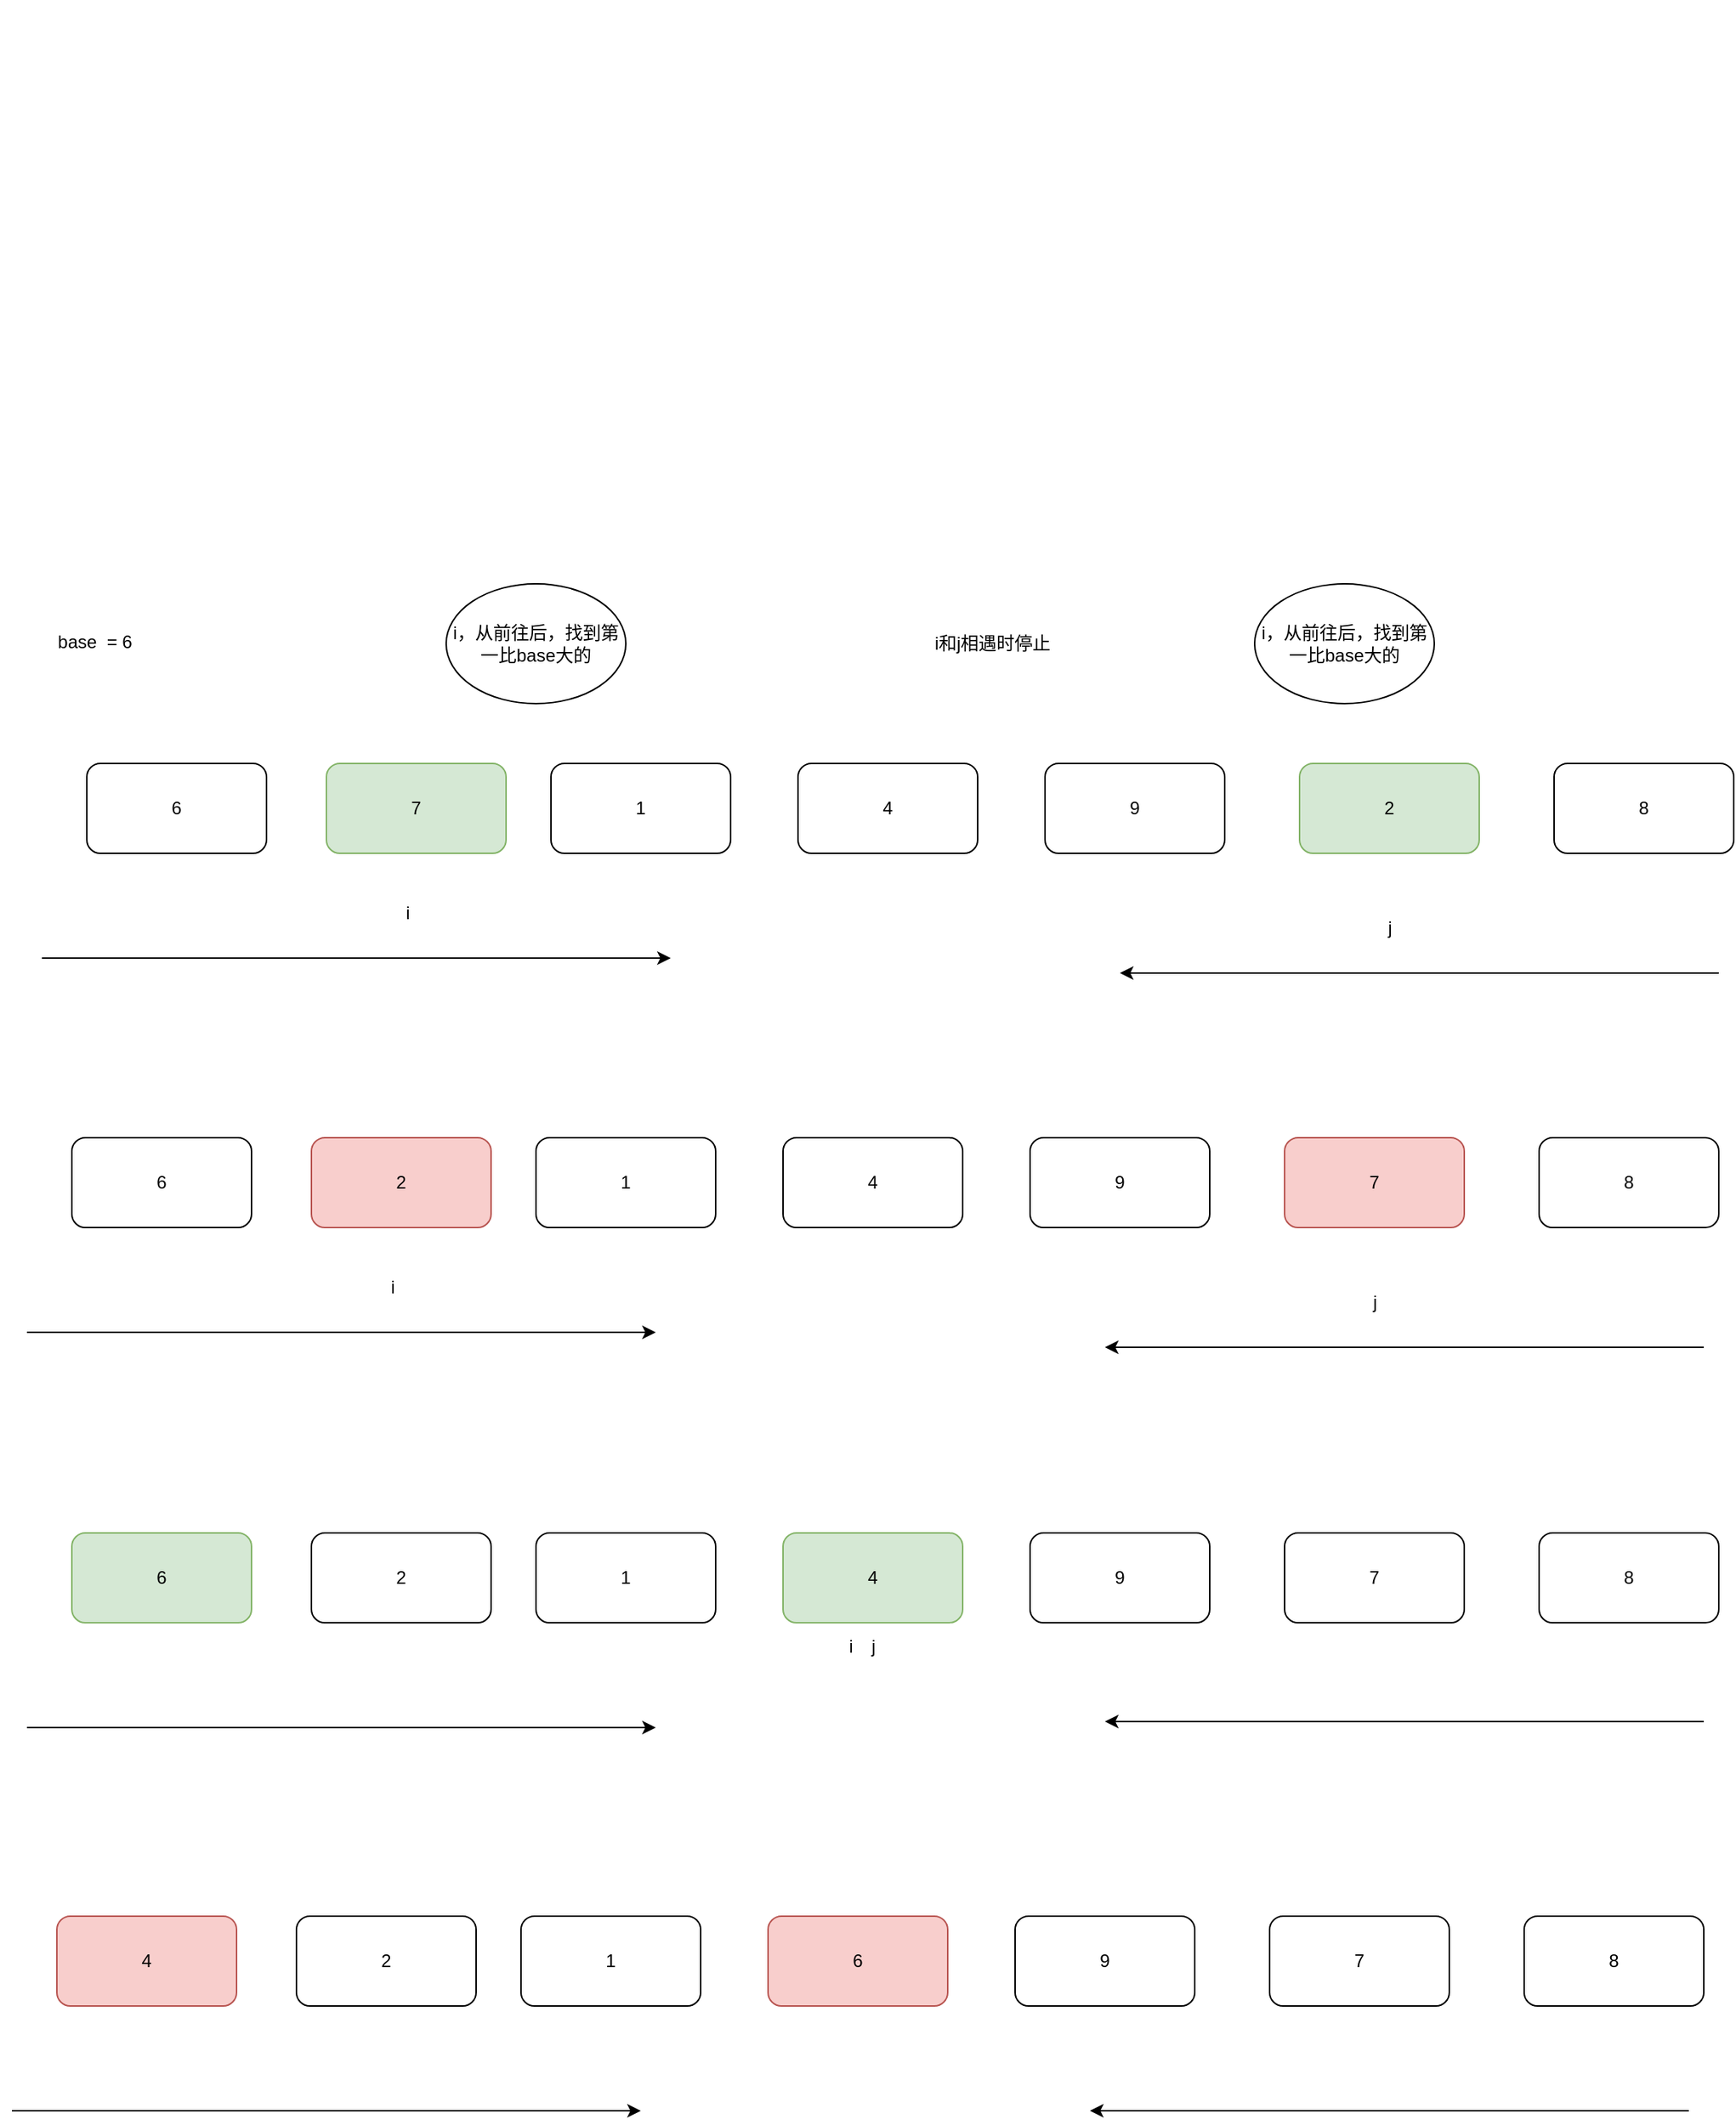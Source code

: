 <mxfile version="14.7.2" type="github"><diagram id="hjzgPqdLYu3Zeo-4Eoc-" name="Page-1"><mxGraphModel dx="1420" dy="802" grid="1" gridSize="10" guides="1" tooltips="1" connect="1" arrows="1" fold="1" page="1" pageScale="1" pageWidth="827" pageHeight="1169" math="0" shadow="0"><root><mxCell id="0"/><mxCell id="1" parent="0"/><mxCell id="5Uaw-8Ha0721ZcOmCHkX-7" value="&lt;h1&gt;&lt;br&gt;&lt;/h1&gt;" style="text;html=1;strokeColor=none;fillColor=none;spacing=5;spacingTop=-20;whiteSpace=wrap;overflow=hidden;rounded=0;" parent="1" vertex="1"><mxGeometry x="340" y="740" width="190" height="120" as="geometry"/></mxCell><mxCell id="0M44eqdrZ7TKGxf8zqVD-1" value="6" style="rounded=1;whiteSpace=wrap;html=1;" vertex="1" parent="1"><mxGeometry x="210" y="1240" width="120" height="60" as="geometry"/></mxCell><mxCell id="0M44eqdrZ7TKGxf8zqVD-2" value="7" style="rounded=1;whiteSpace=wrap;html=1;fillColor=#d5e8d4;strokeColor=#82b366;" vertex="1" parent="1"><mxGeometry x="370" y="1240" width="120" height="60" as="geometry"/></mxCell><mxCell id="0M44eqdrZ7TKGxf8zqVD-3" value="1" style="rounded=1;whiteSpace=wrap;html=1;" vertex="1" parent="1"><mxGeometry x="520" y="1240" width="120" height="60" as="geometry"/></mxCell><mxCell id="0M44eqdrZ7TKGxf8zqVD-4" value="4" style="rounded=1;whiteSpace=wrap;html=1;" vertex="1" parent="1"><mxGeometry x="685" y="1240" width="120" height="60" as="geometry"/></mxCell><mxCell id="0M44eqdrZ7TKGxf8zqVD-5" value="9" style="rounded=1;whiteSpace=wrap;html=1;" vertex="1" parent="1"><mxGeometry x="850" y="1240" width="120" height="60" as="geometry"/></mxCell><mxCell id="0M44eqdrZ7TKGxf8zqVD-6" value="2" style="rounded=1;whiteSpace=wrap;html=1;fillColor=#d5e8d4;strokeColor=#82b366;" vertex="1" parent="1"><mxGeometry x="1020" y="1240" width="120" height="60" as="geometry"/></mxCell><mxCell id="0M44eqdrZ7TKGxf8zqVD-7" value="8" style="rounded=1;whiteSpace=wrap;html=1;" vertex="1" parent="1"><mxGeometry x="1190" y="1240" width="120" height="60" as="geometry"/></mxCell><mxCell id="0M44eqdrZ7TKGxf8zqVD-9" value="base&amp;nbsp; = 6" style="text;html=1;align=center;verticalAlign=middle;resizable=0;points=[];autosize=1;strokeColor=none;" vertex="1" parent="1"><mxGeometry x="180" y="1149" width="70" height="20" as="geometry"/></mxCell><mxCell id="0M44eqdrZ7TKGxf8zqVD-13" value="j" style="text;html=1;align=center;verticalAlign=middle;resizable=0;points=[];autosize=1;strokeColor=none;" vertex="1" parent="1"><mxGeometry x="1070" y="1340" width="20" height="20" as="geometry"/></mxCell><mxCell id="0M44eqdrZ7TKGxf8zqVD-14" value="i" style="text;html=1;align=center;verticalAlign=middle;resizable=0;points=[];autosize=1;strokeColor=none;" vertex="1" parent="1"><mxGeometry x="414" y="1330" width="20" height="20" as="geometry"/></mxCell><mxCell id="0M44eqdrZ7TKGxf8zqVD-15" value="" style="endArrow=classic;html=1;" edge="1" parent="1"><mxGeometry width="50" height="50" relative="1" as="geometry"><mxPoint x="1300" y="1380" as="sourcePoint"/><mxPoint x="900" y="1380" as="targetPoint"/></mxGeometry></mxCell><mxCell id="0M44eqdrZ7TKGxf8zqVD-16" value="" style="endArrow=classic;html=1;" edge="1" parent="1"><mxGeometry width="50" height="50" relative="1" as="geometry"><mxPoint x="180" y="1370" as="sourcePoint"/><mxPoint x="600" y="1370" as="targetPoint"/></mxGeometry></mxCell><mxCell id="0M44eqdrZ7TKGxf8zqVD-18" value="i，从前往后，找到第一比base大的" style="ellipse;whiteSpace=wrap;html=1;" vertex="1" parent="1"><mxGeometry x="450" y="1120" width="120" height="80" as="geometry"/></mxCell><mxCell id="0M44eqdrZ7TKGxf8zqVD-19" value="i，从前往后，找到第一比base大的" style="ellipse;whiteSpace=wrap;html=1;" vertex="1" parent="1"><mxGeometry x="990" y="1120" width="120" height="80" as="geometry"/></mxCell><mxCell id="0M44eqdrZ7TKGxf8zqVD-20" value="6" style="rounded=1;whiteSpace=wrap;html=1;" vertex="1" parent="1"><mxGeometry x="200" y="1490" width="120" height="60" as="geometry"/></mxCell><mxCell id="0M44eqdrZ7TKGxf8zqVD-21" value="2" style="rounded=1;whiteSpace=wrap;html=1;fillColor=#f8cecc;strokeColor=#b85450;" vertex="1" parent="1"><mxGeometry x="360" y="1490" width="120" height="60" as="geometry"/></mxCell><mxCell id="0M44eqdrZ7TKGxf8zqVD-22" value="1" style="rounded=1;whiteSpace=wrap;html=1;" vertex="1" parent="1"><mxGeometry x="510" y="1490" width="120" height="60" as="geometry"/></mxCell><mxCell id="0M44eqdrZ7TKGxf8zqVD-23" value="4" style="rounded=1;whiteSpace=wrap;html=1;" vertex="1" parent="1"><mxGeometry x="675" y="1490" width="120" height="60" as="geometry"/></mxCell><mxCell id="0M44eqdrZ7TKGxf8zqVD-24" value="9" style="rounded=1;whiteSpace=wrap;html=1;" vertex="1" parent="1"><mxGeometry x="840" y="1490" width="120" height="60" as="geometry"/></mxCell><mxCell id="0M44eqdrZ7TKGxf8zqVD-25" value="7" style="rounded=1;whiteSpace=wrap;html=1;fillColor=#f8cecc;strokeColor=#b85450;" vertex="1" parent="1"><mxGeometry x="1010" y="1490" width="120" height="60" as="geometry"/></mxCell><mxCell id="0M44eqdrZ7TKGxf8zqVD-26" value="8" style="rounded=1;whiteSpace=wrap;html=1;" vertex="1" parent="1"><mxGeometry x="1180" y="1490" width="120" height="60" as="geometry"/></mxCell><mxCell id="0M44eqdrZ7TKGxf8zqVD-28" value="j" style="text;html=1;align=center;verticalAlign=middle;resizable=0;points=[];autosize=1;strokeColor=none;" vertex="1" parent="1"><mxGeometry x="1060" y="1590" width="20" height="20" as="geometry"/></mxCell><mxCell id="0M44eqdrZ7TKGxf8zqVD-29" value="i" style="text;html=1;align=center;verticalAlign=middle;resizable=0;points=[];autosize=1;strokeColor=none;" vertex="1" parent="1"><mxGeometry x="404" y="1580" width="20" height="20" as="geometry"/></mxCell><mxCell id="0M44eqdrZ7TKGxf8zqVD-30" value="" style="endArrow=classic;html=1;" edge="1" parent="1"><mxGeometry width="50" height="50" relative="1" as="geometry"><mxPoint x="1290" y="1630" as="sourcePoint"/><mxPoint x="890" y="1630" as="targetPoint"/></mxGeometry></mxCell><mxCell id="0M44eqdrZ7TKGxf8zqVD-31" value="" style="endArrow=classic;html=1;" edge="1" parent="1"><mxGeometry width="50" height="50" relative="1" as="geometry"><mxPoint x="170" y="1620" as="sourcePoint"/><mxPoint x="590" y="1620" as="targetPoint"/></mxGeometry></mxCell><mxCell id="0M44eqdrZ7TKGxf8zqVD-33" value="6" style="rounded=1;whiteSpace=wrap;html=1;fillColor=#d5e8d4;strokeColor=#82b366;" vertex="1" parent="1"><mxGeometry x="200" y="1754" width="120" height="60" as="geometry"/></mxCell><mxCell id="0M44eqdrZ7TKGxf8zqVD-34" value="2" style="rounded=1;whiteSpace=wrap;html=1;" vertex="1" parent="1"><mxGeometry x="360" y="1754" width="120" height="60" as="geometry"/></mxCell><mxCell id="0M44eqdrZ7TKGxf8zqVD-35" value="1" style="rounded=1;whiteSpace=wrap;html=1;" vertex="1" parent="1"><mxGeometry x="510" y="1754" width="120" height="60" as="geometry"/></mxCell><mxCell id="0M44eqdrZ7TKGxf8zqVD-36" value="4" style="rounded=1;whiteSpace=wrap;html=1;fillColor=#d5e8d4;strokeColor=#82b366;" vertex="1" parent="1"><mxGeometry x="675" y="1754" width="120" height="60" as="geometry"/></mxCell><mxCell id="0M44eqdrZ7TKGxf8zqVD-37" value="9" style="rounded=1;whiteSpace=wrap;html=1;" vertex="1" parent="1"><mxGeometry x="840" y="1754" width="120" height="60" as="geometry"/></mxCell><mxCell id="0M44eqdrZ7TKGxf8zqVD-38" value="7" style="rounded=1;whiteSpace=wrap;html=1;" vertex="1" parent="1"><mxGeometry x="1010" y="1754" width="120" height="60" as="geometry"/></mxCell><mxCell id="0M44eqdrZ7TKGxf8zqVD-39" value="8" style="rounded=1;whiteSpace=wrap;html=1;" vertex="1" parent="1"><mxGeometry x="1180" y="1754" width="120" height="60" as="geometry"/></mxCell><mxCell id="0M44eqdrZ7TKGxf8zqVD-41" value="j" style="text;html=1;align=center;verticalAlign=middle;resizable=0;points=[];autosize=1;strokeColor=none;" vertex="1" parent="1"><mxGeometry x="725" y="1820" width="20" height="20" as="geometry"/></mxCell><mxCell id="0M44eqdrZ7TKGxf8zqVD-42" value="i" style="text;html=1;align=center;verticalAlign=middle;resizable=0;points=[];autosize=1;strokeColor=none;" vertex="1" parent="1"><mxGeometry x="710" y="1820" width="20" height="20" as="geometry"/></mxCell><mxCell id="0M44eqdrZ7TKGxf8zqVD-43" value="" style="endArrow=classic;html=1;" edge="1" parent="1"><mxGeometry width="50" height="50" relative="1" as="geometry"><mxPoint x="1290" y="1880" as="sourcePoint"/><mxPoint x="890" y="1880" as="targetPoint"/></mxGeometry></mxCell><mxCell id="0M44eqdrZ7TKGxf8zqVD-44" value="" style="endArrow=classic;html=1;" edge="1" parent="1"><mxGeometry width="50" height="50" relative="1" as="geometry"><mxPoint x="170" y="1884" as="sourcePoint"/><mxPoint x="590" y="1884" as="targetPoint"/></mxGeometry></mxCell><mxCell id="0M44eqdrZ7TKGxf8zqVD-46" value="i和j相遇时停止" style="text;html=1;strokeColor=none;fillColor=none;align=center;verticalAlign=middle;whiteSpace=wrap;rounded=0;" vertex="1" parent="1"><mxGeometry x="745" y="1150" width="140" height="20" as="geometry"/></mxCell><mxCell id="0M44eqdrZ7TKGxf8zqVD-47" value="4" style="rounded=1;whiteSpace=wrap;html=1;fillColor=#f8cecc;strokeColor=#b85450;" vertex="1" parent="1"><mxGeometry x="190" y="2010" width="120" height="60" as="geometry"/></mxCell><mxCell id="0M44eqdrZ7TKGxf8zqVD-48" value="2" style="rounded=1;whiteSpace=wrap;html=1;" vertex="1" parent="1"><mxGeometry x="350" y="2010" width="120" height="60" as="geometry"/></mxCell><mxCell id="0M44eqdrZ7TKGxf8zqVD-49" value="1" style="rounded=1;whiteSpace=wrap;html=1;" vertex="1" parent="1"><mxGeometry x="500" y="2010" width="120" height="60" as="geometry"/></mxCell><mxCell id="0M44eqdrZ7TKGxf8zqVD-50" value="6" style="rounded=1;whiteSpace=wrap;html=1;fillColor=#f8cecc;strokeColor=#b85450;" vertex="1" parent="1"><mxGeometry x="665" y="2010" width="120" height="60" as="geometry"/></mxCell><mxCell id="0M44eqdrZ7TKGxf8zqVD-51" value="9" style="rounded=1;whiteSpace=wrap;html=1;" vertex="1" parent="1"><mxGeometry x="830" y="2010" width="120" height="60" as="geometry"/></mxCell><mxCell id="0M44eqdrZ7TKGxf8zqVD-52" value="7" style="rounded=1;whiteSpace=wrap;html=1;" vertex="1" parent="1"><mxGeometry x="1000" y="2010" width="120" height="60" as="geometry"/></mxCell><mxCell id="0M44eqdrZ7TKGxf8zqVD-53" value="8" style="rounded=1;whiteSpace=wrap;html=1;" vertex="1" parent="1"><mxGeometry x="1170" y="2010" width="120" height="60" as="geometry"/></mxCell><mxCell id="0M44eqdrZ7TKGxf8zqVD-57" value="" style="endArrow=classic;html=1;" edge="1" parent="1"><mxGeometry width="50" height="50" relative="1" as="geometry"><mxPoint x="1280" y="2140" as="sourcePoint"/><mxPoint x="880" y="2140" as="targetPoint"/></mxGeometry></mxCell><mxCell id="0M44eqdrZ7TKGxf8zqVD-58" value="" style="endArrow=classic;html=1;" edge="1" parent="1"><mxGeometry width="50" height="50" relative="1" as="geometry"><mxPoint x="160" y="2140" as="sourcePoint"/><mxPoint x="580" y="2140" as="targetPoint"/></mxGeometry></mxCell></root></mxGraphModel></diagram></mxfile>